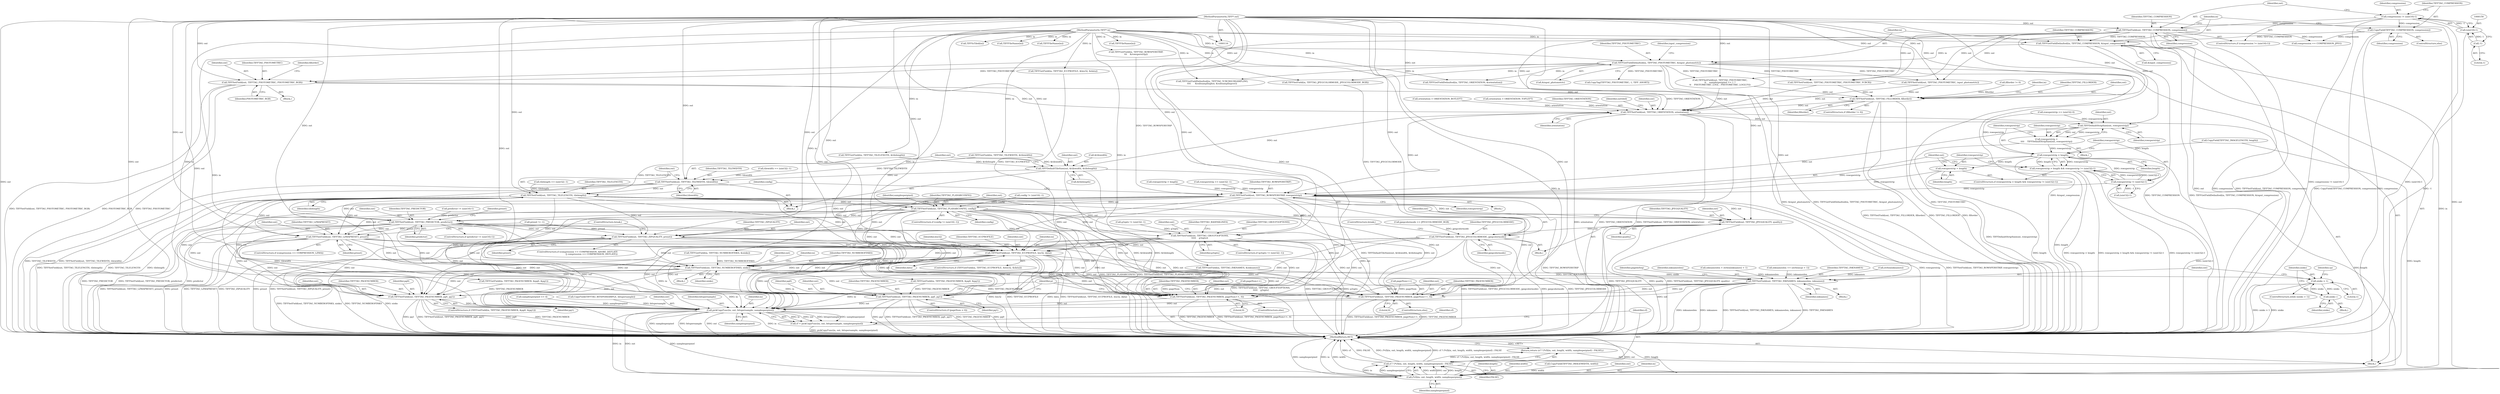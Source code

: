digraph "0_libtiff_5c080298d59efa53264d7248bbe3a04660db6ef7_2@pointer" {
"1000261" [label="(Call,TIFFSetField(out, TIFFTAG_PHOTOMETRIC, PHOTOMETRIC_RGB))"];
"1000153" [label="(Call,TIFFSetField(out, TIFFTAG_COMPRESSION, compression))"];
"1000118" [label="(MethodParameterIn,TIFF* out)"];
"1000147" [label="(Call,compression != (uint16)-1)"];
"1000149" [label="(Call,(uint16)-1)"];
"1000151" [label="(Call,-1)"];
"1000166" [label="(Call,TIFFGetFieldDefaulted(in, TIFFTAG_PHOTOMETRIC, &input_photometric))"];
"1000161" [label="(Call,TIFFGetFieldDefaulted(in, TIFFTAG_COMPRESSION, &input_compression))"];
"1000117" [label="(MethodParameterIn,TIFF* in)"];
"1000158" [label="(Call,CopyField(TIFFTAG_COMPRESSION, compression))"];
"1000274" [label="(Call,TIFFSetField(out, TIFFTAG_FILLORDER, fillorder))"];
"1000316" [label="(Call,TIFFSetField(out, TIFFTAG_ORIENTATION, orientation))"];
"1000356" [label="(Call,TIFFDefaultTileSize(out, &tilewidth, &tilelength))"];
"1000362" [label="(Call,TIFFSetField(out, TIFFTAG_TILEWIDTH, tilewidth))"];
"1000366" [label="(Call,TIFFSetField(out, TIFFTAG_TILELENGTH, tilelength))"];
"1000428" [label="(Call,TIFFSetField(out, TIFFTAG_PLANARCONFIG, config))"];
"1000452" [label="(Call,TIFFSetField(out, TIFFTAG_JPEGQUALITY, quality))"];
"1000456" [label="(Call,TIFFSetField(out, TIFFTAG_JPEGCOLORMODE, jpegcolormode))"];
"1000589" [label="(Call,TIFFSetField(out, TIFFTAG_ICCPROFILE, len32, data))"];
"1000604" [label="(Call,TIFFSetField(out, TIFFTAG_NUMBEROFINKS, ninks))"];
"1000627" [label="(Call,ninks > 1)"];
"1000644" [label="(Call,ninks--)"];
"1000646" [label="(Call,TIFFSetField(out, TIFFTAG_INKNAMES, inknameslen, inknames))"];
"1000672" [label="(Call,TIFFSetField(out, TIFFTAG_PAGENUMBER, pg0, pg1))"];
"1000735" [label="(Call,pickCopyFunc(in, out, bitspersample, samplesperpixel))"];
"1000733" [label="(Call,cf = pickCopyFunc(in, out, bitspersample, samplesperpixel))"];
"1000743" [label="(Call,(*cf)(in, out, length, width, samplesperpixel))"];
"1000741" [label="(Call,cf ? (*cf)(in, out, length, width, samplesperpixel) : FALSE)"];
"1000740" [label="(Return,return (cf ? (*cf)(in, out, length, width, samplesperpixel) : FALSE);)"];
"1000678" [label="(Call,TIFFSetField(out, TIFFTAG_PAGENUMBER, pageNum++, 0))"];
"1000699" [label="(Call,TIFFSetField(out, TIFFTAG_PAGENUMBER, pg0, pg1))"];
"1000705" [label="(Call,TIFFSetField(out, TIFFTAG_PAGENUMBER, pageNum++, 0))"];
"1000490" [label="(Call,TIFFSetField(out, TIFFTAG_PREDICTOR, predictor))"];
"1000512" [label="(Call,TIFFSetField(out, TIFFTAG_ZIPQUALITY, preset))"];
"1000521" [label="(Call,TIFFSetField(out, TIFFTAG_LZMAPRESET, preset))"];
"1000540" [label="(Call,TIFFSetField(out, TIFFTAG_GROUP3OPTIONS,\n\t\t\t\t\t    g3opts))"];
"1000389" [label="(Call,TIFFDefaultStripSize(out, rowsperstrip))"];
"1000387" [label="(Call,rowsperstrip =\n\t\t\t\t    TIFFDefaultStripSize(out, rowsperstrip))"];
"1000394" [label="(Call,rowsperstrip > length)"];
"1000393" [label="(Call,rowsperstrip > length && rowsperstrip != (uint32)-1)"];
"1000397" [label="(Call,rowsperstrip != (uint32)-1)"];
"1000417" [label="(Call,TIFFSetField(out, TIFFTAG_ROWSPERSTRIP, rowsperstrip))"];
"1000403" [label="(Call,rowsperstrip = length)"];
"1000160" [label="(Identifier,compression)"];
"1000173" [label="(Identifier,input_compression)"];
"1000430" [label="(Identifier,TIFFTAG_PLANARCONFIG)"];
"1000604" [label="(Call,TIFFSetField(out, TIFFTAG_NUMBEROFINKS, ninks))"];
"1000431" [label="(Identifier,config)"];
"1000614" [label="(Block,)"];
"1000404" [label="(Identifier,rowsperstrip)"];
"1000665" [label="(Call,TIFFGetField(in, TIFFTAG_PAGENUMBER, &pg0, &pg1))"];
"1000605" [label="(Identifier,out)"];
"1000492" [label="(Identifier,TIFFTAG_PREDICTOR)"];
"1000695" [label="(ControlStructure,if (pageNum < 0))"];
"1000345" [label="(Call,tilelength == (uint32) -1)"];
"1000701" [label="(Identifier,TIFFTAG_PAGENUMBER)"];
"1000437" [label="(Call,samplesperpixel <= 4)"];
"1000428" [label="(Call,TIFFSetField(out, TIFFTAG_PLANARCONFIG, config))"];
"1000593" [label="(Identifier,data)"];
"1000365" [label="(Identifier,tilewidth)"];
"1000610" [label="(Identifier,in)"];
"1000734" [label="(Identifier,cf)"];
"1000521" [label="(Call,TIFFSetField(out, TIFFTAG_LZMAPRESET, preset))"];
"1000748" [label="(Identifier,samplesperpixel)"];
"1000310" [label="(Call,orientation = ORIENTATION_TOPLEFT)"];
"1000677" [label="(ControlStructure,else)"];
"1000733" [label="(Call,cf = pickCopyFunc(in, out, bitspersample, samplesperpixel))"];
"1000454" [label="(Identifier,TIFFTAG_JPEGQUALITY)"];
"1000739" [label="(Identifier,samplesperpixel)"];
"1000675" [label="(Identifier,pg0)"];
"1000396" [label="(Identifier,length)"];
"1000735" [label="(Call,pickCopyFunc(in, out, bitspersample, samplesperpixel))"];
"1000456" [label="(Call,TIFFSetField(out, TIFFTAG_JPEGCOLORMODE, jpegcolormode))"];
"1000493" [label="(Identifier,predictor)"];
"1000242" [label="(Call,TIFFSetField(out, TIFFTAG_PHOTOMETRIC,\n\t\t    samplesperpixel == 1 ?\n\t\t    PHOTOMETRIC_LOGL : PHOTOMETRIC_LOGLUV))"];
"1000318" [label="(Identifier,TIFFTAG_ORIENTATION)"];
"1000512" [label="(Call,TIFFSetField(out, TIFFTAG_ZIPQUALITY, preset))"];
"1000307" [label="(Call,TIFFFileName(in))"];
"1000746" [label="(Identifier,length)"];
"1000316" [label="(Call,TIFFSetField(out, TIFFTAG_ORIENTATION, orientation))"];
"1000149" [label="(Call,(uint16)-1)"];
"1000541" [label="(Identifier,out)"];
"1000707" [label="(Identifier,TIFFTAG_PAGENUMBER)"];
"1000522" [label="(Identifier,out)"];
"1000681" [label="(Call,pageNum++)"];
"1000387" [label="(Call,rowsperstrip =\n\t\t\t\t    TIFFDefaultStripSize(out, rowsperstrip))"];
"1000169" [label="(Call,&input_photometric)"];
"1000743" [label="(Call,(*cf)(in, out, length, width, samplesperpixel))"];
"1000356" [label="(Call,TIFFDefaultTileSize(out, &tilewidth, &tilelength))"];
"1000397" [label="(Call,rowsperstrip != (uint32)-1)"];
"1000647" [label="(Identifier,out)"];
"1000421" [label="(ControlStructure,if (config != (uint16) -1))"];
"1000582" [label="(Call,TIFFGetField(in, TIFFTAG_ICCPROFILE, &len32, &data))"];
"1000333" [label="(Call,tilewidth == (uint32) -1)"];
"1000702" [label="(Identifier,pg0)"];
"1000514" [label="(Identifier,TIFFTAG_ZIPQUALITY)"];
"1000392" [label="(ControlStructure,if (rowsperstrip > length && rowsperstrip != (uint32)-1))"];
"1000460" [label="(ControlStructure,break;)"];
"1000598" [label="(Call,TIFFGetField(in, TIFFTAG_NUMBEROFINKS, &ninks))"];
"1000650" [label="(Identifier,inknames)"];
"1000119" [label="(Block,)"];
"1000266" [label="(Call,CopyTag(TIFFTAG_PHOTOMETRIC, 1, TIFF_SHORT))"];
"1000367" [label="(Identifier,out)"];
"1000581" [label="(ControlStructure,if (TIFFGetField(in, TIFFTAG_ICCPROFILE, &len32, &data)))"];
"1000159" [label="(Identifier,TIFFTAG_COMPRESSION)"];
"1000453" [label="(Identifier,out)"];
"1000629" [label="(Literal,1)"];
"1000490" [label="(Call,TIFFSetField(out, TIFFTAG_PREDICTOR, predictor))"];
"1000483" [label="(ControlStructure,if (predictor != (uint16)-1))"];
"1000484" [label="(Call,predictor != (uint16)-1)"];
"1000363" [label="(Identifier,out)"];
"1000517" [label="(ControlStructure,if (compression == COMPRESSION_LZMA))"];
"1000644" [label="(Call,ninks--)"];
"1000673" [label="(Identifier,out)"];
"1000270" [label="(ControlStructure,if (fillorder != 0))"];
"1000388" [label="(Identifier,rowsperstrip)"];
"1000543" [label="(Identifier,g3opts)"];
"1000664" [label="(ControlStructure,if (TIFFGetField(in, TIFFTAG_PAGENUMBER, &pg0, &pg1)))"];
"1000272" [label="(Identifier,fillorder)"];
"1000152" [label="(Literal,1)"];
"1000740" [label="(Return,return (cf ? (*cf)(in, out, length, width, samplesperpixel) : FALSE);)"];
"1000154" [label="(Identifier,out)"];
"1000360" [label="(Call,&tilelength)"];
"1000264" [label="(Identifier,PHOTOMETRIC_RGB)"];
"1000704" [label="(ControlStructure,else)"];
"1000262" [label="(Identifier,out)"];
"1000747" [label="(Identifier,width)"];
"1000554" [label="(Identifier,TIFFTAG_BADFAXLINES)"];
"1000148" [label="(Identifier,compression)"];
"1000381" [label="(Call,TIFFGetField(in, TIFFTAG_ROWSPERSTRIP,\n\t\t\t    &rowsperstrip))"];
"1000283" [label="(Call,TIFFGetFieldDefaulted(in, TIFFTAG_ORIENTATION, &orientation))"];
"1000672" [label="(Call,TIFFSetField(out, TIFFTAG_PAGENUMBER, pg0, pg1))"];
"1000188" [label="(Call,TIFFGetFieldDefaulted(in, TIFFTAG_YCBCRSUBSAMPLING,\n\t\t\t\t      &subsamplinghor, &subsamplingver))"];
"1000504" [label="(ControlStructure,if (compression == COMPRESSION_ADOBE_DEFLATE\n                                         || compression == COMPRESSION_DEFLATE))"];
"1000703" [label="(Identifier,pg1)"];
"1000156" [label="(Identifier,compression)"];
"1000630" [label="(Block,)"];
"1000284" [label="(Identifier,in)"];
"1000134" [label="(Call,CopyField(TIFFTAG_IMAGEWIDTH, width))"];
"1000408" [label="(Call,rowsperstrip == (uint32) -1)"];
"1000626" [label="(ControlStructure,while (ninks > 1))"];
"1000405" [label="(Identifier,length)"];
"1000749" [label="(Identifier,FALSE)"];
"1000591" [label="(Identifier,TIFFTAG_ICCPROFILE)"];
"1000391" [label="(Identifier,rowsperstrip)"];
"1000403" [label="(Call,rowsperstrip = length)"];
"1000140" [label="(Call,CopyField(TIFFTAG_BITSPERSAMPLE, bitspersample))"];
"1000683" [label="(Literal,0)"];
"1000368" [label="(Identifier,TIFFTAG_TILELENGTH)"];
"1000161" [label="(Call,TIFFGetFieldDefaulted(in, TIFFTAG_COMPRESSION, &input_compression))"];
"1000429" [label="(Identifier,out)"];
"1000457" [label="(Identifier,out)"];
"1000212" [label="(Call,compression == COMPRESSION_JPEG)"];
"1000357" [label="(Identifier,out)"];
"1000745" [label="(Identifier,out)"];
"1000590" [label="(Identifier,out)"];
"1000589" [label="(Call,TIFFSetField(out, TIFFTAG_ICCPROFILE, len32, data))"];
"1000500" [label="(Identifier,preset)"];
"1000322" [label="(Identifier,outtiled)"];
"1000327" [label="(Call,TIFFIsTiled(in))"];
"1000221" [label="(Call,jpegcolormode == JPEGCOLORMODE_RGB)"];
"1000276" [label="(Identifier,TIFFTAG_FILLORDER)"];
"1000676" [label="(Identifier,pg1)"];
"1000151" [label="(Call,-1)"];
"1000744" [label="(Identifier,in)"];
"1000229" [label="(Call,TIFFSetField(out, TIFFTAG_PHOTOMETRIC, input_photometric))"];
"1000706" [label="(Identifier,out)"];
"1000319" [label="(Identifier,orientation)"];
"1000395" [label="(Identifier,rowsperstrip)"];
"1000260" [label="(Block,)"];
"1000277" [label="(Identifier,fillorder)"];
"1000420" [label="(Identifier,rowsperstrip)"];
"1000419" [label="(Identifier,TIFFTAG_ROWSPERSTRIP)"];
"1000153" [label="(Call,TIFFSetField(out, TIFFTAG_COMPRESSION, compression))"];
"1000366" [label="(Call,TIFFSetField(out, TIFFTAG_TILELENGTH, tilelength))"];
"1000450" [label="(Block,)"];
"1000274" [label="(Call,TIFFSetField(out, TIFFTAG_FILLORDER, fillorder))"];
"1000638" [label="(Call,inknameslen += (strlen(cp) + 1))"];
"1000207" [label="(Call,TIFFFileName(in))"];
"1000362" [label="(Call,TIFFSetField(out, TIFFTAG_TILEWIDTH, tilewidth))"];
"1000525" [label="(ControlStructure,break;)"];
"1000162" [label="(Identifier,in)"];
"1000674" [label="(Identifier,TIFFTAG_PAGENUMBER)"];
"1000369" [label="(Identifier,tilelength)"];
"1000645" [label="(Identifier,ninks)"];
"1000275" [label="(Identifier,out)"];
"1000609" [label="(Call,TIFFGetField(in, TIFFTAG_INKNAMES, &inknames))"];
"1000628" [label="(Identifier,ninks)"];
"1000540" [label="(Call,TIFFSetField(out, TIFFTAG_GROUP3OPTIONS,\n\t\t\t\t\t    g3opts))"];
"1000646" [label="(Call,TIFFSetField(out, TIFFTAG_INKNAMES, inknameslen, inknames))"];
"1000678" [label="(Call,TIFFSetField(out, TIFFTAG_PAGENUMBER, pageNum++, 0))"];
"1000737" [label="(Identifier,out)"];
"1000699" [label="(Call,TIFFSetField(out, TIFFTAG_PAGENUMBER, pg0, pg1))"];
"1000533" [label="(ControlStructure,if (g3opts != (uint32) -1))"];
"1000371" [label="(Block,)"];
"1000414" [label="(Call,rowsperstrip = length)"];
"1000373" [label="(Call,rowsperstrip == (uint32) 0)"];
"1000224" [label="(Call,TIFFSetField(out, TIFFTAG_PHOTOMETRIC, PHOTOMETRIC_YCBCR))"];
"1000515" [label="(Identifier,preset)"];
"1000705" [label="(Call,TIFFSetField(out, TIFFTAG_PAGENUMBER, pageNum++, 0))"];
"1000317" [label="(Identifier,out)"];
"1000513" [label="(Identifier,out)"];
"1000459" [label="(Identifier,jpegcolormode)"];
"1000627" [label="(Call,ninks > 1)"];
"1000648" [label="(Identifier,TIFFTAG_INKNAMES)"];
"1000351" [label="(Call,TIFFGetField(in, TIFFTAG_TILELENGTH, &tilelength))"];
"1000390" [label="(Identifier,out)"];
"1000167" [label="(Identifier,in)"];
"1000117" [label="(MethodParameterIn,TIFF* in)"];
"1000491" [label="(Identifier,out)"];
"1000599" [label="(Identifier,in)"];
"1000163" [label="(Identifier,TIFFTAG_COMPRESSION)"];
"1000294" [label="(Call,TIFFFileName(in))"];
"1000423" [label="(Identifier,config)"];
"1000263" [label="(Identifier,TIFFTAG_PHOTOMETRIC)"];
"1000750" [label="(MethodReturn,RET)"];
"1000422" [label="(Call,config != (uint16) -1)"];
"1000168" [label="(Identifier,TIFFTAG_PHOTOMETRIC)"];
"1000679" [label="(Identifier,out)"];
"1000418" [label="(Identifier,out)"];
"1000137" [label="(Call,CopyField(TIFFTAG_IMAGELENGTH, length))"];
"1000524" [label="(Identifier,preset)"];
"1000399" [label="(Call,(uint32)-1)"];
"1000619" [label="(Call,strlen(inknames))"];
"1000158" [label="(Call,CopyField(TIFFTAG_COMPRESSION, compression))"];
"1000271" [label="(Call,fillorder != 0)"];
"1000417" [label="(Call,TIFFSetField(out, TIFFTAG_ROWSPERSTRIP, rowsperstrip))"];
"1000499" [label="(Call,preset != -1)"];
"1000523" [label="(Identifier,TIFFTAG_LZMAPRESET)"];
"1000607" [label="(Identifier,ninks)"];
"1000297" [label="(Call,orientation = ORIENTATION_BOTLEFT)"];
"1000339" [label="(Call,TIFFGetField(in, TIFFTAG_TILEWIDTH, &tilewidth))"];
"1000700" [label="(Identifier,out)"];
"1000157" [label="(ControlStructure,else)"];
"1000118" [label="(MethodParameterIn,TIFF* out)"];
"1000687" [label="(Call,TIFFGetField(in, TIFFTAG_PAGENUMBER, &pg0, &pg1))"];
"1000656" [label="(Identifier,pageInSeq)"];
"1000649" [label="(Identifier,inknameslen)"];
"1000542" [label="(Identifier,TIFFTAG_GROUP3OPTIONS)"];
"1000393" [label="(Call,rowsperstrip > length && rowsperstrip != (uint32)-1)"];
"1000708" [label="(Call,pageNum++)"];
"1000438" [label="(Identifier,samplesperpixel)"];
"1000616" [label="(Call,inknameslen = strlen(inknames) + 1)"];
"1000331" [label="(Block,)"];
"1000364" [label="(Identifier,TIFFTAG_TILEWIDTH)"];
"1000713" [label="(Identifier,p)"];
"1000741" [label="(Call,cf ? (*cf)(in, out, length, width, samplesperpixel) : FALSE)"];
"1000394" [label="(Call,rowsperstrip > length)"];
"1000176" [label="(Call,TIFFSetField(in, TIFFTAG_JPEGCOLORMODE, JPEGCOLORMODE_RGB))"];
"1000261" [label="(Call,TIFFSetField(out, TIFFTAG_PHOTOMETRIC, PHOTOMETRIC_RGB))"];
"1000398" [label="(Identifier,rowsperstrip)"];
"1000632" [label="(Identifier,cp)"];
"1000386" [label="(Block,)"];
"1000455" [label="(Identifier,quality)"];
"1000458" [label="(Identifier,TIFFTAG_JPEGCOLORMODE)"];
"1000710" [label="(Literal,0)"];
"1000146" [label="(ControlStructure,if (compression != (uint16)-1))"];
"1000738" [label="(Identifier,bitspersample)"];
"1000147" [label="(Call,compression != (uint16)-1)"];
"1000358" [label="(Call,&tilewidth)"];
"1000680" [label="(Identifier,TIFFTAG_PAGENUMBER)"];
"1000452" [label="(Call,TIFFSetField(out, TIFFTAG_JPEGQUALITY, quality))"];
"1000155" [label="(Identifier,TIFFTAG_COMPRESSION)"];
"1000389" [label="(Call,TIFFDefaultStripSize(out, rowsperstrip))"];
"1000592" [label="(Identifier,len32)"];
"1000606" [label="(Identifier,TIFFTAG_NUMBEROFINKS)"];
"1000166" [label="(Call,TIFFGetFieldDefaulted(in, TIFFTAG_PHOTOMETRIC, &input_photometric))"];
"1000736" [label="(Identifier,in)"];
"1000603" [label="(Block,)"];
"1000164" [label="(Call,&input_compression)"];
"1000534" [label="(Call,g3opts != (uint32) -1)"];
"1000742" [label="(Identifier,cf)"];
"1000261" -> "1000260"  [label="AST: "];
"1000261" -> "1000264"  [label="CFG: "];
"1000262" -> "1000261"  [label="AST: "];
"1000263" -> "1000261"  [label="AST: "];
"1000264" -> "1000261"  [label="AST: "];
"1000272" -> "1000261"  [label="CFG: "];
"1000261" -> "1000750"  [label="DDG: PHOTOMETRIC_RGB"];
"1000261" -> "1000750"  [label="DDG: TIFFTAG_PHOTOMETRIC"];
"1000261" -> "1000750"  [label="DDG: TIFFSetField(out, TIFFTAG_PHOTOMETRIC, PHOTOMETRIC_RGB)"];
"1000153" -> "1000261"  [label="DDG: out"];
"1000118" -> "1000261"  [label="DDG: out"];
"1000166" -> "1000261"  [label="DDG: TIFFTAG_PHOTOMETRIC"];
"1000261" -> "1000274"  [label="DDG: out"];
"1000261" -> "1000316"  [label="DDG: out"];
"1000153" -> "1000146"  [label="AST: "];
"1000153" -> "1000156"  [label="CFG: "];
"1000154" -> "1000153"  [label="AST: "];
"1000155" -> "1000153"  [label="AST: "];
"1000156" -> "1000153"  [label="AST: "];
"1000162" -> "1000153"  [label="CFG: "];
"1000153" -> "1000750"  [label="DDG: TIFFSetField(out, TIFFTAG_COMPRESSION, compression)"];
"1000153" -> "1000750"  [label="DDG: out"];
"1000153" -> "1000750"  [label="DDG: compression"];
"1000118" -> "1000153"  [label="DDG: out"];
"1000147" -> "1000153"  [label="DDG: compression"];
"1000153" -> "1000161"  [label="DDG: TIFFTAG_COMPRESSION"];
"1000153" -> "1000212"  [label="DDG: compression"];
"1000153" -> "1000224"  [label="DDG: out"];
"1000153" -> "1000229"  [label="DDG: out"];
"1000153" -> "1000242"  [label="DDG: out"];
"1000153" -> "1000274"  [label="DDG: out"];
"1000153" -> "1000316"  [label="DDG: out"];
"1000118" -> "1000116"  [label="AST: "];
"1000118" -> "1000750"  [label="DDG: out"];
"1000118" -> "1000224"  [label="DDG: out"];
"1000118" -> "1000229"  [label="DDG: out"];
"1000118" -> "1000242"  [label="DDG: out"];
"1000118" -> "1000274"  [label="DDG: out"];
"1000118" -> "1000316"  [label="DDG: out"];
"1000118" -> "1000356"  [label="DDG: out"];
"1000118" -> "1000362"  [label="DDG: out"];
"1000118" -> "1000366"  [label="DDG: out"];
"1000118" -> "1000389"  [label="DDG: out"];
"1000118" -> "1000417"  [label="DDG: out"];
"1000118" -> "1000428"  [label="DDG: out"];
"1000118" -> "1000452"  [label="DDG: out"];
"1000118" -> "1000456"  [label="DDG: out"];
"1000118" -> "1000490"  [label="DDG: out"];
"1000118" -> "1000512"  [label="DDG: out"];
"1000118" -> "1000521"  [label="DDG: out"];
"1000118" -> "1000540"  [label="DDG: out"];
"1000118" -> "1000589"  [label="DDG: out"];
"1000118" -> "1000604"  [label="DDG: out"];
"1000118" -> "1000646"  [label="DDG: out"];
"1000118" -> "1000672"  [label="DDG: out"];
"1000118" -> "1000678"  [label="DDG: out"];
"1000118" -> "1000699"  [label="DDG: out"];
"1000118" -> "1000705"  [label="DDG: out"];
"1000118" -> "1000735"  [label="DDG: out"];
"1000118" -> "1000743"  [label="DDG: out"];
"1000147" -> "1000146"  [label="AST: "];
"1000147" -> "1000149"  [label="CFG: "];
"1000148" -> "1000147"  [label="AST: "];
"1000149" -> "1000147"  [label="AST: "];
"1000154" -> "1000147"  [label="CFG: "];
"1000159" -> "1000147"  [label="CFG: "];
"1000147" -> "1000750"  [label="DDG: (uint16)-1"];
"1000147" -> "1000750"  [label="DDG: compression != (uint16)-1"];
"1000149" -> "1000147"  [label="DDG: -1"];
"1000147" -> "1000158"  [label="DDG: compression"];
"1000149" -> "1000151"  [label="CFG: "];
"1000150" -> "1000149"  [label="AST: "];
"1000151" -> "1000149"  [label="AST: "];
"1000149" -> "1000750"  [label="DDG: -1"];
"1000151" -> "1000149"  [label="DDG: 1"];
"1000151" -> "1000152"  [label="CFG: "];
"1000152" -> "1000151"  [label="AST: "];
"1000166" -> "1000119"  [label="AST: "];
"1000166" -> "1000169"  [label="CFG: "];
"1000167" -> "1000166"  [label="AST: "];
"1000168" -> "1000166"  [label="AST: "];
"1000169" -> "1000166"  [label="AST: "];
"1000173" -> "1000166"  [label="CFG: "];
"1000166" -> "1000750"  [label="DDG: TIFFTAG_PHOTOMETRIC"];
"1000166" -> "1000750"  [label="DDG: &input_photometric"];
"1000166" -> "1000750"  [label="DDG: TIFFGetFieldDefaulted(in, TIFFTAG_PHOTOMETRIC, &input_photometric)"];
"1000161" -> "1000166"  [label="DDG: in"];
"1000117" -> "1000166"  [label="DDG: in"];
"1000166" -> "1000176"  [label="DDG: in"];
"1000166" -> "1000188"  [label="DDG: in"];
"1000166" -> "1000224"  [label="DDG: TIFFTAG_PHOTOMETRIC"];
"1000166" -> "1000229"  [label="DDG: TIFFTAG_PHOTOMETRIC"];
"1000166" -> "1000242"  [label="DDG: TIFFTAG_PHOTOMETRIC"];
"1000166" -> "1000266"  [label="DDG: TIFFTAG_PHOTOMETRIC"];
"1000166" -> "1000283"  [label="DDG: in"];
"1000161" -> "1000119"  [label="AST: "];
"1000161" -> "1000164"  [label="CFG: "];
"1000162" -> "1000161"  [label="AST: "];
"1000163" -> "1000161"  [label="AST: "];
"1000164" -> "1000161"  [label="AST: "];
"1000167" -> "1000161"  [label="CFG: "];
"1000161" -> "1000750"  [label="DDG: &input_compression"];
"1000161" -> "1000750"  [label="DDG: TIFFTAG_COMPRESSION"];
"1000161" -> "1000750"  [label="DDG: TIFFGetFieldDefaulted(in, TIFFTAG_COMPRESSION, &input_compression)"];
"1000117" -> "1000161"  [label="DDG: in"];
"1000158" -> "1000161"  [label="DDG: TIFFTAG_COMPRESSION"];
"1000117" -> "1000116"  [label="AST: "];
"1000117" -> "1000750"  [label="DDG: in"];
"1000117" -> "1000176"  [label="DDG: in"];
"1000117" -> "1000188"  [label="DDG: in"];
"1000117" -> "1000207"  [label="DDG: in"];
"1000117" -> "1000283"  [label="DDG: in"];
"1000117" -> "1000294"  [label="DDG: in"];
"1000117" -> "1000307"  [label="DDG: in"];
"1000117" -> "1000327"  [label="DDG: in"];
"1000117" -> "1000339"  [label="DDG: in"];
"1000117" -> "1000351"  [label="DDG: in"];
"1000117" -> "1000381"  [label="DDG: in"];
"1000117" -> "1000582"  [label="DDG: in"];
"1000117" -> "1000598"  [label="DDG: in"];
"1000117" -> "1000609"  [label="DDG: in"];
"1000117" -> "1000665"  [label="DDG: in"];
"1000117" -> "1000687"  [label="DDG: in"];
"1000117" -> "1000735"  [label="DDG: in"];
"1000117" -> "1000743"  [label="DDG: in"];
"1000158" -> "1000157"  [label="AST: "];
"1000158" -> "1000160"  [label="CFG: "];
"1000159" -> "1000158"  [label="AST: "];
"1000160" -> "1000158"  [label="AST: "];
"1000162" -> "1000158"  [label="CFG: "];
"1000158" -> "1000750"  [label="DDG: compression"];
"1000158" -> "1000750"  [label="DDG: CopyField(TIFFTAG_COMPRESSION, compression)"];
"1000158" -> "1000212"  [label="DDG: compression"];
"1000274" -> "1000270"  [label="AST: "];
"1000274" -> "1000277"  [label="CFG: "];
"1000275" -> "1000274"  [label="AST: "];
"1000276" -> "1000274"  [label="AST: "];
"1000277" -> "1000274"  [label="AST: "];
"1000284" -> "1000274"  [label="CFG: "];
"1000274" -> "1000750"  [label="DDG: TIFFSetField(out, TIFFTAG_FILLORDER, fillorder)"];
"1000274" -> "1000750"  [label="DDG: TIFFTAG_FILLORDER"];
"1000274" -> "1000750"  [label="DDG: fillorder"];
"1000224" -> "1000274"  [label="DDG: out"];
"1000229" -> "1000274"  [label="DDG: out"];
"1000242" -> "1000274"  [label="DDG: out"];
"1000271" -> "1000274"  [label="DDG: fillorder"];
"1000274" -> "1000316"  [label="DDG: out"];
"1000316" -> "1000119"  [label="AST: "];
"1000316" -> "1000319"  [label="CFG: "];
"1000317" -> "1000316"  [label="AST: "];
"1000318" -> "1000316"  [label="AST: "];
"1000319" -> "1000316"  [label="AST: "];
"1000322" -> "1000316"  [label="CFG: "];
"1000316" -> "1000750"  [label="DDG: TIFFTAG_ORIENTATION"];
"1000316" -> "1000750"  [label="DDG: TIFFSetField(out, TIFFTAG_ORIENTATION, orientation)"];
"1000316" -> "1000750"  [label="DDG: orientation"];
"1000224" -> "1000316"  [label="DDG: out"];
"1000229" -> "1000316"  [label="DDG: out"];
"1000242" -> "1000316"  [label="DDG: out"];
"1000283" -> "1000316"  [label="DDG: TIFFTAG_ORIENTATION"];
"1000297" -> "1000316"  [label="DDG: orientation"];
"1000310" -> "1000316"  [label="DDG: orientation"];
"1000316" -> "1000356"  [label="DDG: out"];
"1000316" -> "1000389"  [label="DDG: out"];
"1000316" -> "1000417"  [label="DDG: out"];
"1000356" -> "1000331"  [label="AST: "];
"1000356" -> "1000360"  [label="CFG: "];
"1000357" -> "1000356"  [label="AST: "];
"1000358" -> "1000356"  [label="AST: "];
"1000360" -> "1000356"  [label="AST: "];
"1000363" -> "1000356"  [label="CFG: "];
"1000356" -> "1000750"  [label="DDG: TIFFDefaultTileSize(out, &tilewidth, &tilelength)"];
"1000356" -> "1000750"  [label="DDG: &tilewidth"];
"1000356" -> "1000750"  [label="DDG: &tilelength"];
"1000339" -> "1000356"  [label="DDG: &tilewidth"];
"1000351" -> "1000356"  [label="DDG: &tilelength"];
"1000356" -> "1000362"  [label="DDG: out"];
"1000362" -> "1000331"  [label="AST: "];
"1000362" -> "1000365"  [label="CFG: "];
"1000363" -> "1000362"  [label="AST: "];
"1000364" -> "1000362"  [label="AST: "];
"1000365" -> "1000362"  [label="AST: "];
"1000367" -> "1000362"  [label="CFG: "];
"1000362" -> "1000750"  [label="DDG: tilewidth"];
"1000362" -> "1000750"  [label="DDG: TIFFTAG_TILEWIDTH"];
"1000362" -> "1000750"  [label="DDG: TIFFSetField(out, TIFFTAG_TILEWIDTH, tilewidth)"];
"1000339" -> "1000362"  [label="DDG: TIFFTAG_TILEWIDTH"];
"1000333" -> "1000362"  [label="DDG: tilewidth"];
"1000362" -> "1000366"  [label="DDG: out"];
"1000366" -> "1000331"  [label="AST: "];
"1000366" -> "1000369"  [label="CFG: "];
"1000367" -> "1000366"  [label="AST: "];
"1000368" -> "1000366"  [label="AST: "];
"1000369" -> "1000366"  [label="AST: "];
"1000423" -> "1000366"  [label="CFG: "];
"1000366" -> "1000750"  [label="DDG: tilelength"];
"1000366" -> "1000750"  [label="DDG: TIFFTAG_TILELENGTH"];
"1000366" -> "1000750"  [label="DDG: TIFFSetField(out, TIFFTAG_TILELENGTH, tilelength)"];
"1000351" -> "1000366"  [label="DDG: TIFFTAG_TILELENGTH"];
"1000345" -> "1000366"  [label="DDG: tilelength"];
"1000366" -> "1000428"  [label="DDG: out"];
"1000366" -> "1000452"  [label="DDG: out"];
"1000366" -> "1000490"  [label="DDG: out"];
"1000366" -> "1000512"  [label="DDG: out"];
"1000366" -> "1000521"  [label="DDG: out"];
"1000366" -> "1000540"  [label="DDG: out"];
"1000366" -> "1000589"  [label="DDG: out"];
"1000366" -> "1000604"  [label="DDG: out"];
"1000366" -> "1000672"  [label="DDG: out"];
"1000366" -> "1000678"  [label="DDG: out"];
"1000366" -> "1000699"  [label="DDG: out"];
"1000366" -> "1000705"  [label="DDG: out"];
"1000366" -> "1000735"  [label="DDG: out"];
"1000428" -> "1000421"  [label="AST: "];
"1000428" -> "1000431"  [label="CFG: "];
"1000429" -> "1000428"  [label="AST: "];
"1000430" -> "1000428"  [label="AST: "];
"1000431" -> "1000428"  [label="AST: "];
"1000438" -> "1000428"  [label="CFG: "];
"1000428" -> "1000750"  [label="DDG: TIFFSetField(out, TIFFTAG_PLANARCONFIG, config)"];
"1000428" -> "1000750"  [label="DDG: config"];
"1000428" -> "1000750"  [label="DDG: TIFFTAG_PLANARCONFIG"];
"1000417" -> "1000428"  [label="DDG: out"];
"1000422" -> "1000428"  [label="DDG: config"];
"1000428" -> "1000452"  [label="DDG: out"];
"1000428" -> "1000490"  [label="DDG: out"];
"1000428" -> "1000512"  [label="DDG: out"];
"1000428" -> "1000521"  [label="DDG: out"];
"1000428" -> "1000540"  [label="DDG: out"];
"1000428" -> "1000589"  [label="DDG: out"];
"1000428" -> "1000604"  [label="DDG: out"];
"1000428" -> "1000672"  [label="DDG: out"];
"1000428" -> "1000678"  [label="DDG: out"];
"1000428" -> "1000699"  [label="DDG: out"];
"1000428" -> "1000705"  [label="DDG: out"];
"1000428" -> "1000735"  [label="DDG: out"];
"1000452" -> "1000450"  [label="AST: "];
"1000452" -> "1000455"  [label="CFG: "];
"1000453" -> "1000452"  [label="AST: "];
"1000454" -> "1000452"  [label="AST: "];
"1000455" -> "1000452"  [label="AST: "];
"1000457" -> "1000452"  [label="CFG: "];
"1000452" -> "1000750"  [label="DDG: quality"];
"1000452" -> "1000750"  [label="DDG: TIFFSetField(out, TIFFTAG_JPEGQUALITY, quality)"];
"1000452" -> "1000750"  [label="DDG: TIFFTAG_JPEGQUALITY"];
"1000417" -> "1000452"  [label="DDG: out"];
"1000452" -> "1000456"  [label="DDG: out"];
"1000456" -> "1000450"  [label="AST: "];
"1000456" -> "1000459"  [label="CFG: "];
"1000457" -> "1000456"  [label="AST: "];
"1000458" -> "1000456"  [label="AST: "];
"1000459" -> "1000456"  [label="AST: "];
"1000460" -> "1000456"  [label="CFG: "];
"1000456" -> "1000750"  [label="DDG: jpegcolormode"];
"1000456" -> "1000750"  [label="DDG: TIFFTAG_JPEGCOLORMODE"];
"1000456" -> "1000750"  [label="DDG: TIFFSetField(out, TIFFTAG_JPEGCOLORMODE, jpegcolormode)"];
"1000176" -> "1000456"  [label="DDG: TIFFTAG_JPEGCOLORMODE"];
"1000221" -> "1000456"  [label="DDG: jpegcolormode"];
"1000456" -> "1000589"  [label="DDG: out"];
"1000456" -> "1000604"  [label="DDG: out"];
"1000456" -> "1000672"  [label="DDG: out"];
"1000456" -> "1000678"  [label="DDG: out"];
"1000456" -> "1000699"  [label="DDG: out"];
"1000456" -> "1000705"  [label="DDG: out"];
"1000456" -> "1000735"  [label="DDG: out"];
"1000589" -> "1000581"  [label="AST: "];
"1000589" -> "1000593"  [label="CFG: "];
"1000590" -> "1000589"  [label="AST: "];
"1000591" -> "1000589"  [label="AST: "];
"1000592" -> "1000589"  [label="AST: "];
"1000593" -> "1000589"  [label="AST: "];
"1000599" -> "1000589"  [label="CFG: "];
"1000589" -> "1000750"  [label="DDG: TIFFSetField(out, TIFFTAG_ICCPROFILE, len32, data)"];
"1000589" -> "1000750"  [label="DDG: len32"];
"1000589" -> "1000750"  [label="DDG: TIFFTAG_ICCPROFILE"];
"1000589" -> "1000750"  [label="DDG: data"];
"1000512" -> "1000589"  [label="DDG: out"];
"1000521" -> "1000589"  [label="DDG: out"];
"1000490" -> "1000589"  [label="DDG: out"];
"1000417" -> "1000589"  [label="DDG: out"];
"1000540" -> "1000589"  [label="DDG: out"];
"1000582" -> "1000589"  [label="DDG: TIFFTAG_ICCPROFILE"];
"1000589" -> "1000604"  [label="DDG: out"];
"1000589" -> "1000672"  [label="DDG: out"];
"1000589" -> "1000678"  [label="DDG: out"];
"1000589" -> "1000699"  [label="DDG: out"];
"1000589" -> "1000705"  [label="DDG: out"];
"1000589" -> "1000735"  [label="DDG: out"];
"1000604" -> "1000603"  [label="AST: "];
"1000604" -> "1000607"  [label="CFG: "];
"1000605" -> "1000604"  [label="AST: "];
"1000606" -> "1000604"  [label="AST: "];
"1000607" -> "1000604"  [label="AST: "];
"1000610" -> "1000604"  [label="CFG: "];
"1000604" -> "1000750"  [label="DDG: ninks"];
"1000604" -> "1000750"  [label="DDG: TIFFSetField(out, TIFFTAG_NUMBEROFINKS, ninks)"];
"1000604" -> "1000750"  [label="DDG: TIFFTAG_NUMBEROFINKS"];
"1000521" -> "1000604"  [label="DDG: out"];
"1000490" -> "1000604"  [label="DDG: out"];
"1000417" -> "1000604"  [label="DDG: out"];
"1000512" -> "1000604"  [label="DDG: out"];
"1000540" -> "1000604"  [label="DDG: out"];
"1000598" -> "1000604"  [label="DDG: TIFFTAG_NUMBEROFINKS"];
"1000604" -> "1000627"  [label="DDG: ninks"];
"1000604" -> "1000646"  [label="DDG: out"];
"1000604" -> "1000672"  [label="DDG: out"];
"1000604" -> "1000678"  [label="DDG: out"];
"1000604" -> "1000699"  [label="DDG: out"];
"1000604" -> "1000705"  [label="DDG: out"];
"1000604" -> "1000735"  [label="DDG: out"];
"1000627" -> "1000626"  [label="AST: "];
"1000627" -> "1000629"  [label="CFG: "];
"1000628" -> "1000627"  [label="AST: "];
"1000629" -> "1000627"  [label="AST: "];
"1000632" -> "1000627"  [label="CFG: "];
"1000647" -> "1000627"  [label="CFG: "];
"1000627" -> "1000750"  [label="DDG: ninks > 1"];
"1000627" -> "1000750"  [label="DDG: ninks"];
"1000644" -> "1000627"  [label="DDG: ninks"];
"1000627" -> "1000644"  [label="DDG: ninks"];
"1000644" -> "1000630"  [label="AST: "];
"1000644" -> "1000645"  [label="CFG: "];
"1000645" -> "1000644"  [label="AST: "];
"1000628" -> "1000644"  [label="CFG: "];
"1000646" -> "1000614"  [label="AST: "];
"1000646" -> "1000650"  [label="CFG: "];
"1000647" -> "1000646"  [label="AST: "];
"1000648" -> "1000646"  [label="AST: "];
"1000649" -> "1000646"  [label="AST: "];
"1000650" -> "1000646"  [label="AST: "];
"1000656" -> "1000646"  [label="CFG: "];
"1000646" -> "1000750"  [label="DDG: inknames"];
"1000646" -> "1000750"  [label="DDG: TIFFSetField(out, TIFFTAG_INKNAMES, inknameslen, inknames)"];
"1000646" -> "1000750"  [label="DDG: TIFFTAG_INKNAMES"];
"1000646" -> "1000750"  [label="DDG: inknameslen"];
"1000609" -> "1000646"  [label="DDG: TIFFTAG_INKNAMES"];
"1000638" -> "1000646"  [label="DDG: inknameslen"];
"1000616" -> "1000646"  [label="DDG: inknameslen"];
"1000619" -> "1000646"  [label="DDG: inknames"];
"1000646" -> "1000672"  [label="DDG: out"];
"1000646" -> "1000678"  [label="DDG: out"];
"1000646" -> "1000699"  [label="DDG: out"];
"1000646" -> "1000705"  [label="DDG: out"];
"1000646" -> "1000735"  [label="DDG: out"];
"1000672" -> "1000664"  [label="AST: "];
"1000672" -> "1000676"  [label="CFG: "];
"1000673" -> "1000672"  [label="AST: "];
"1000674" -> "1000672"  [label="AST: "];
"1000675" -> "1000672"  [label="AST: "];
"1000676" -> "1000672"  [label="AST: "];
"1000713" -> "1000672"  [label="CFG: "];
"1000672" -> "1000750"  [label="DDG: pg1"];
"1000672" -> "1000750"  [label="DDG: TIFFSetField(out, TIFFTAG_PAGENUMBER, pg0, pg1)"];
"1000672" -> "1000750"  [label="DDG: pg0"];
"1000672" -> "1000750"  [label="DDG: TIFFTAG_PAGENUMBER"];
"1000521" -> "1000672"  [label="DDG: out"];
"1000490" -> "1000672"  [label="DDG: out"];
"1000512" -> "1000672"  [label="DDG: out"];
"1000417" -> "1000672"  [label="DDG: out"];
"1000540" -> "1000672"  [label="DDG: out"];
"1000665" -> "1000672"  [label="DDG: TIFFTAG_PAGENUMBER"];
"1000672" -> "1000735"  [label="DDG: out"];
"1000735" -> "1000733"  [label="AST: "];
"1000735" -> "1000739"  [label="CFG: "];
"1000736" -> "1000735"  [label="AST: "];
"1000737" -> "1000735"  [label="AST: "];
"1000738" -> "1000735"  [label="AST: "];
"1000739" -> "1000735"  [label="AST: "];
"1000733" -> "1000735"  [label="CFG: "];
"1000735" -> "1000750"  [label="DDG: samplesperpixel"];
"1000735" -> "1000750"  [label="DDG: bitspersample"];
"1000735" -> "1000750"  [label="DDG: out"];
"1000735" -> "1000750"  [label="DDG: in"];
"1000735" -> "1000733"  [label="DDG: in"];
"1000735" -> "1000733"  [label="DDG: out"];
"1000735" -> "1000733"  [label="DDG: bitspersample"];
"1000735" -> "1000733"  [label="DDG: samplesperpixel"];
"1000598" -> "1000735"  [label="DDG: in"];
"1000609" -> "1000735"  [label="DDG: in"];
"1000665" -> "1000735"  [label="DDG: in"];
"1000687" -> "1000735"  [label="DDG: in"];
"1000699" -> "1000735"  [label="DDG: out"];
"1000521" -> "1000735"  [label="DDG: out"];
"1000678" -> "1000735"  [label="DDG: out"];
"1000490" -> "1000735"  [label="DDG: out"];
"1000705" -> "1000735"  [label="DDG: out"];
"1000512" -> "1000735"  [label="DDG: out"];
"1000417" -> "1000735"  [label="DDG: out"];
"1000540" -> "1000735"  [label="DDG: out"];
"1000140" -> "1000735"  [label="DDG: bitspersample"];
"1000437" -> "1000735"  [label="DDG: samplesperpixel"];
"1000735" -> "1000743"  [label="DDG: in"];
"1000735" -> "1000743"  [label="DDG: out"];
"1000735" -> "1000743"  [label="DDG: samplesperpixel"];
"1000733" -> "1000119"  [label="AST: "];
"1000734" -> "1000733"  [label="AST: "];
"1000742" -> "1000733"  [label="CFG: "];
"1000733" -> "1000750"  [label="DDG: pickCopyFunc(in, out, bitspersample, samplesperpixel)"];
"1000743" -> "1000741"  [label="AST: "];
"1000743" -> "1000748"  [label="CFG: "];
"1000744" -> "1000743"  [label="AST: "];
"1000745" -> "1000743"  [label="AST: "];
"1000746" -> "1000743"  [label="AST: "];
"1000747" -> "1000743"  [label="AST: "];
"1000748" -> "1000743"  [label="AST: "];
"1000741" -> "1000743"  [label="CFG: "];
"1000743" -> "1000750"  [label="DDG: samplesperpixel"];
"1000743" -> "1000750"  [label="DDG: in"];
"1000743" -> "1000750"  [label="DDG: width"];
"1000743" -> "1000750"  [label="DDG: out"];
"1000743" -> "1000750"  [label="DDG: length"];
"1000743" -> "1000741"  [label="DDG: width"];
"1000743" -> "1000741"  [label="DDG: out"];
"1000743" -> "1000741"  [label="DDG: length"];
"1000743" -> "1000741"  [label="DDG: in"];
"1000743" -> "1000741"  [label="DDG: samplesperpixel"];
"1000394" -> "1000743"  [label="DDG: length"];
"1000137" -> "1000743"  [label="DDG: length"];
"1000134" -> "1000743"  [label="DDG: width"];
"1000741" -> "1000740"  [label="AST: "];
"1000741" -> "1000749"  [label="CFG: "];
"1000742" -> "1000741"  [label="AST: "];
"1000749" -> "1000741"  [label="AST: "];
"1000740" -> "1000741"  [label="CFG: "];
"1000741" -> "1000750"  [label="DDG: cf"];
"1000741" -> "1000750"  [label="DDG: FALSE"];
"1000741" -> "1000750"  [label="DDG: (*cf)(in, out, length, width, samplesperpixel)"];
"1000741" -> "1000750"  [label="DDG: cf ? (*cf)(in, out, length, width, samplesperpixel) : FALSE"];
"1000741" -> "1000740"  [label="DDG: cf ? (*cf)(in, out, length, width, samplesperpixel) : FALSE"];
"1000740" -> "1000119"  [label="AST: "];
"1000750" -> "1000740"  [label="CFG: "];
"1000740" -> "1000750"  [label="DDG: <RET>"];
"1000678" -> "1000677"  [label="AST: "];
"1000678" -> "1000683"  [label="CFG: "];
"1000679" -> "1000678"  [label="AST: "];
"1000680" -> "1000678"  [label="AST: "];
"1000681" -> "1000678"  [label="AST: "];
"1000683" -> "1000678"  [label="AST: "];
"1000713" -> "1000678"  [label="CFG: "];
"1000678" -> "1000750"  [label="DDG: TIFFSetField(out, TIFFTAG_PAGENUMBER, pageNum++, 0)"];
"1000678" -> "1000750"  [label="DDG: TIFFTAG_PAGENUMBER"];
"1000521" -> "1000678"  [label="DDG: out"];
"1000490" -> "1000678"  [label="DDG: out"];
"1000512" -> "1000678"  [label="DDG: out"];
"1000417" -> "1000678"  [label="DDG: out"];
"1000540" -> "1000678"  [label="DDG: out"];
"1000681" -> "1000678"  [label="DDG: pageNum"];
"1000699" -> "1000695"  [label="AST: "];
"1000699" -> "1000703"  [label="CFG: "];
"1000700" -> "1000699"  [label="AST: "];
"1000701" -> "1000699"  [label="AST: "];
"1000702" -> "1000699"  [label="AST: "];
"1000703" -> "1000699"  [label="AST: "];
"1000713" -> "1000699"  [label="CFG: "];
"1000699" -> "1000750"  [label="DDG: TIFFTAG_PAGENUMBER"];
"1000699" -> "1000750"  [label="DDG: TIFFSetField(out, TIFFTAG_PAGENUMBER, pg0, pg1)"];
"1000699" -> "1000750"  [label="DDG: pg0"];
"1000699" -> "1000750"  [label="DDG: pg1"];
"1000521" -> "1000699"  [label="DDG: out"];
"1000490" -> "1000699"  [label="DDG: out"];
"1000512" -> "1000699"  [label="DDG: out"];
"1000417" -> "1000699"  [label="DDG: out"];
"1000540" -> "1000699"  [label="DDG: out"];
"1000687" -> "1000699"  [label="DDG: TIFFTAG_PAGENUMBER"];
"1000705" -> "1000704"  [label="AST: "];
"1000705" -> "1000710"  [label="CFG: "];
"1000706" -> "1000705"  [label="AST: "];
"1000707" -> "1000705"  [label="AST: "];
"1000708" -> "1000705"  [label="AST: "];
"1000710" -> "1000705"  [label="AST: "];
"1000713" -> "1000705"  [label="CFG: "];
"1000705" -> "1000750"  [label="DDG: TIFFSetField(out, TIFFTAG_PAGENUMBER, pageNum++, 0)"];
"1000705" -> "1000750"  [label="DDG: TIFFTAG_PAGENUMBER"];
"1000521" -> "1000705"  [label="DDG: out"];
"1000490" -> "1000705"  [label="DDG: out"];
"1000512" -> "1000705"  [label="DDG: out"];
"1000417" -> "1000705"  [label="DDG: out"];
"1000540" -> "1000705"  [label="DDG: out"];
"1000687" -> "1000705"  [label="DDG: TIFFTAG_PAGENUMBER"];
"1000708" -> "1000705"  [label="DDG: pageNum"];
"1000490" -> "1000483"  [label="AST: "];
"1000490" -> "1000493"  [label="CFG: "];
"1000491" -> "1000490"  [label="AST: "];
"1000492" -> "1000490"  [label="AST: "];
"1000493" -> "1000490"  [label="AST: "];
"1000500" -> "1000490"  [label="CFG: "];
"1000490" -> "1000750"  [label="DDG: predictor"];
"1000490" -> "1000750"  [label="DDG: TIFFSetField(out, TIFFTAG_PREDICTOR, predictor)"];
"1000490" -> "1000750"  [label="DDG: TIFFTAG_PREDICTOR"];
"1000417" -> "1000490"  [label="DDG: out"];
"1000484" -> "1000490"  [label="DDG: predictor"];
"1000490" -> "1000512"  [label="DDG: out"];
"1000490" -> "1000521"  [label="DDG: out"];
"1000512" -> "1000504"  [label="AST: "];
"1000512" -> "1000515"  [label="CFG: "];
"1000513" -> "1000512"  [label="AST: "];
"1000514" -> "1000512"  [label="AST: "];
"1000515" -> "1000512"  [label="AST: "];
"1000525" -> "1000512"  [label="CFG: "];
"1000512" -> "1000750"  [label="DDG: TIFFTAG_ZIPQUALITY"];
"1000512" -> "1000750"  [label="DDG: preset"];
"1000512" -> "1000750"  [label="DDG: TIFFSetField(out, TIFFTAG_ZIPQUALITY, preset)"];
"1000417" -> "1000512"  [label="DDG: out"];
"1000499" -> "1000512"  [label="DDG: preset"];
"1000521" -> "1000517"  [label="AST: "];
"1000521" -> "1000524"  [label="CFG: "];
"1000522" -> "1000521"  [label="AST: "];
"1000523" -> "1000521"  [label="AST: "];
"1000524" -> "1000521"  [label="AST: "];
"1000525" -> "1000521"  [label="CFG: "];
"1000521" -> "1000750"  [label="DDG: preset"];
"1000521" -> "1000750"  [label="DDG: TIFFSetField(out, TIFFTAG_LZMAPRESET, preset)"];
"1000521" -> "1000750"  [label="DDG: TIFFTAG_LZMAPRESET"];
"1000417" -> "1000521"  [label="DDG: out"];
"1000499" -> "1000521"  [label="DDG: preset"];
"1000540" -> "1000533"  [label="AST: "];
"1000540" -> "1000543"  [label="CFG: "];
"1000541" -> "1000540"  [label="AST: "];
"1000542" -> "1000540"  [label="AST: "];
"1000543" -> "1000540"  [label="AST: "];
"1000554" -> "1000540"  [label="CFG: "];
"1000540" -> "1000750"  [label="DDG: TIFFSetField(out, TIFFTAG_GROUP3OPTIONS,\n\t\t\t\t\t    g3opts)"];
"1000540" -> "1000750"  [label="DDG: TIFFTAG_GROUP3OPTIONS"];
"1000540" -> "1000750"  [label="DDG: g3opts"];
"1000417" -> "1000540"  [label="DDG: out"];
"1000534" -> "1000540"  [label="DDG: g3opts"];
"1000389" -> "1000387"  [label="AST: "];
"1000389" -> "1000391"  [label="CFG: "];
"1000390" -> "1000389"  [label="AST: "];
"1000391" -> "1000389"  [label="AST: "];
"1000387" -> "1000389"  [label="CFG: "];
"1000389" -> "1000387"  [label="DDG: out"];
"1000389" -> "1000387"  [label="DDG: rowsperstrip"];
"1000373" -> "1000389"  [label="DDG: rowsperstrip"];
"1000389" -> "1000417"  [label="DDG: out"];
"1000387" -> "1000386"  [label="AST: "];
"1000388" -> "1000387"  [label="AST: "];
"1000395" -> "1000387"  [label="CFG: "];
"1000387" -> "1000750"  [label="DDG: TIFFDefaultStripSize(out, rowsperstrip)"];
"1000387" -> "1000394"  [label="DDG: rowsperstrip"];
"1000394" -> "1000393"  [label="AST: "];
"1000394" -> "1000396"  [label="CFG: "];
"1000395" -> "1000394"  [label="AST: "];
"1000396" -> "1000394"  [label="AST: "];
"1000398" -> "1000394"  [label="CFG: "];
"1000393" -> "1000394"  [label="CFG: "];
"1000394" -> "1000750"  [label="DDG: length"];
"1000394" -> "1000393"  [label="DDG: rowsperstrip"];
"1000394" -> "1000393"  [label="DDG: length"];
"1000373" -> "1000394"  [label="DDG: rowsperstrip"];
"1000137" -> "1000394"  [label="DDG: length"];
"1000394" -> "1000397"  [label="DDG: rowsperstrip"];
"1000394" -> "1000403"  [label="DDG: length"];
"1000394" -> "1000417"  [label="DDG: rowsperstrip"];
"1000393" -> "1000392"  [label="AST: "];
"1000393" -> "1000397"  [label="CFG: "];
"1000397" -> "1000393"  [label="AST: "];
"1000404" -> "1000393"  [label="CFG: "];
"1000418" -> "1000393"  [label="CFG: "];
"1000393" -> "1000750"  [label="DDG: rowsperstrip != (uint32)-1"];
"1000393" -> "1000750"  [label="DDG: rowsperstrip > length"];
"1000393" -> "1000750"  [label="DDG: rowsperstrip > length && rowsperstrip != (uint32)-1"];
"1000397" -> "1000393"  [label="DDG: rowsperstrip"];
"1000397" -> "1000393"  [label="DDG: (uint32)-1"];
"1000397" -> "1000399"  [label="CFG: "];
"1000398" -> "1000397"  [label="AST: "];
"1000399" -> "1000397"  [label="AST: "];
"1000397" -> "1000750"  [label="DDG: (uint32)-1"];
"1000399" -> "1000397"  [label="DDG: -1"];
"1000397" -> "1000417"  [label="DDG: rowsperstrip"];
"1000417" -> "1000371"  [label="AST: "];
"1000417" -> "1000420"  [label="CFG: "];
"1000418" -> "1000417"  [label="AST: "];
"1000419" -> "1000417"  [label="AST: "];
"1000420" -> "1000417"  [label="AST: "];
"1000423" -> "1000417"  [label="CFG: "];
"1000417" -> "1000750"  [label="DDG: rowsperstrip"];
"1000417" -> "1000750"  [label="DDG: TIFFSetField(out, TIFFTAG_ROWSPERSTRIP, rowsperstrip)"];
"1000417" -> "1000750"  [label="DDG: TIFFTAG_ROWSPERSTRIP"];
"1000381" -> "1000417"  [label="DDG: TIFFTAG_ROWSPERSTRIP"];
"1000408" -> "1000417"  [label="DDG: rowsperstrip"];
"1000403" -> "1000417"  [label="DDG: rowsperstrip"];
"1000414" -> "1000417"  [label="DDG: rowsperstrip"];
"1000403" -> "1000392"  [label="AST: "];
"1000403" -> "1000405"  [label="CFG: "];
"1000404" -> "1000403"  [label="AST: "];
"1000405" -> "1000403"  [label="AST: "];
"1000418" -> "1000403"  [label="CFG: "];
"1000403" -> "1000750"  [label="DDG: length"];
}
